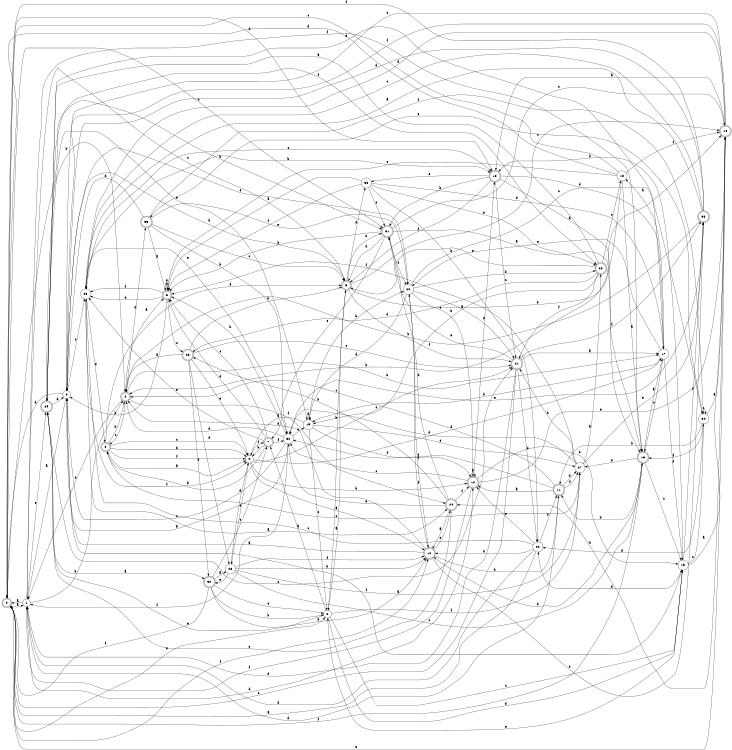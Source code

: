 digraph n30_8 {
__start0 [label="" shape="none"];

rankdir=LR;
size="8,5";

s0 [style="rounded,filled", color="black", fillcolor="white" shape="doublecircle", label="0"];
s1 [style="filled", color="black", fillcolor="white" shape="circle", label="1"];
s2 [style="rounded,filled", color="black", fillcolor="white" shape="doublecircle", label="2"];
s3 [style="rounded,filled", color="black", fillcolor="white" shape="doublecircle", label="3"];
s4 [style="filled", color="black", fillcolor="white" shape="circle", label="4"];
s5 [style="rounded,filled", color="black", fillcolor="white" shape="doublecircle", label="5"];
s6 [style="filled", color="black", fillcolor="white" shape="circle", label="6"];
s7 [style="rounded,filled", color="black", fillcolor="white" shape="doublecircle", label="7"];
s8 [style="rounded,filled", color="black", fillcolor="white" shape="doublecircle", label="8"];
s9 [style="filled", color="black", fillcolor="white" shape="circle", label="9"];
s10 [style="rounded,filled", color="black", fillcolor="white" shape="doublecircle", label="10"];
s11 [style="rounded,filled", color="black", fillcolor="white" shape="doublecircle", label="11"];
s12 [style="rounded,filled", color="black", fillcolor="white" shape="doublecircle", label="12"];
s13 [style="filled", color="black", fillcolor="white" shape="circle", label="13"];
s14 [style="rounded,filled", color="black", fillcolor="white" shape="doublecircle", label="14"];
s15 [style="rounded,filled", color="black", fillcolor="white" shape="doublecircle", label="15"];
s16 [style="rounded,filled", color="black", fillcolor="white" shape="doublecircle", label="16"];
s17 [style="filled", color="black", fillcolor="white" shape="circle", label="17"];
s18 [style="filled", color="black", fillcolor="white" shape="circle", label="18"];
s19 [style="filled", color="black", fillcolor="white" shape="circle", label="19"];
s20 [style="filled", color="black", fillcolor="white" shape="circle", label="20"];
s21 [style="rounded,filled", color="black", fillcolor="white" shape="doublecircle", label="21"];
s22 [style="filled", color="black", fillcolor="white" shape="circle", label="22"];
s23 [style="filled", color="black", fillcolor="white" shape="circle", label="23"];
s24 [style="rounded,filled", color="black", fillcolor="white" shape="doublecircle", label="24"];
s25 [style="rounded,filled", color="black", fillcolor="white" shape="doublecircle", label="25"];
s26 [style="filled", color="black", fillcolor="white" shape="circle", label="26"];
s27 [style="filled", color="black", fillcolor="white" shape="circle", label="27"];
s28 [style="rounded,filled", color="black", fillcolor="white" shape="doublecircle", label="28"];
s29 [style="rounded,filled", color="black", fillcolor="white" shape="doublecircle", label="29"];
s30 [style="rounded,filled", color="black", fillcolor="white" shape="doublecircle", label="30"];
s31 [style="rounded,filled", color="black", fillcolor="white" shape="doublecircle", label="31"];
s32 [style="filled", color="black", fillcolor="white" shape="circle", label="32"];
s33 [style="rounded,filled", color="black", fillcolor="white" shape="doublecircle", label="33"];
s34 [style="filled", color="black", fillcolor="white" shape="circle", label="34"];
s35 [style="rounded,filled", color="black", fillcolor="white" shape="doublecircle", label="35"];
s36 [style="filled", color="black", fillcolor="white" shape="circle", label="36"];
s0 -> s1 [label="a"];
s0 -> s2 [label="b"];
s0 -> s31 [label="c"];
s0 -> s15 [label="d"];
s0 -> s6 [label="e"];
s0 -> s10 [label="f"];
s1 -> s0 [label="a"];
s1 -> s2 [label="b"];
s1 -> s5 [label="c"];
s1 -> s12 [label="d"];
s1 -> s29 [label="e"];
s1 -> s16 [label="f"];
s2 -> s3 [label="a"];
s2 -> s17 [label="b"];
s2 -> s8 [label="c"];
s2 -> s35 [label="d"];
s2 -> s1 [label="e"];
s2 -> s24 [label="f"];
s3 -> s3 [label="a"];
s3 -> s4 [label="b"];
s3 -> s25 [label="c"];
s3 -> s23 [label="d"];
s3 -> s3 [label="e"];
s3 -> s23 [label="f"];
s4 -> s1 [label="a"];
s4 -> s5 [label="b"];
s4 -> s23 [label="c"];
s4 -> s0 [label="d"];
s4 -> s20 [label="e"];
s4 -> s13 [label="f"];
s5 -> s6 [label="a"];
s5 -> s14 [label="b"];
s5 -> s14 [label="c"];
s5 -> s36 [label="d"];
s5 -> s31 [label="e"];
s5 -> s21 [label="f"];
s6 -> s7 [label="a"];
s6 -> s5 [label="b"];
s6 -> s13 [label="c"];
s6 -> s13 [label="d"];
s6 -> s29 [label="e"];
s6 -> s27 [label="f"];
s7 -> s8 [label="a"];
s7 -> s9 [label="b"];
s7 -> s3 [label="c"];
s7 -> s3 [label="d"];
s7 -> s23 [label="e"];
s7 -> s32 [label="f"];
s8 -> s9 [label="a"];
s8 -> s2 [label="b"];
s8 -> s9 [label="c"];
s8 -> s9 [label="d"];
s8 -> s5 [label="e"];
s8 -> s9 [label="f"];
s9 -> s10 [label="a"];
s9 -> s12 [label="b"];
s9 -> s21 [label="c"];
s9 -> s17 [label="d"];
s9 -> s26 [label="e"];
s9 -> s7 [label="f"];
s10 -> s4 [label="a"];
s10 -> s11 [label="b"];
s10 -> s24 [label="c"];
s10 -> s2 [label="d"];
s10 -> s33 [label="e"];
s10 -> s20 [label="f"];
s11 -> s12 [label="a"];
s11 -> s27 [label="b"];
s11 -> s2 [label="c"];
s11 -> s1 [label="d"];
s11 -> s32 [label="e"];
s11 -> s27 [label="f"];
s12 -> s12 [label="a"];
s12 -> s13 [label="b"];
s12 -> s32 [label="c"];
s12 -> s15 [label="d"];
s12 -> s14 [label="e"];
s12 -> s1 [label="f"];
s13 -> s14 [label="a"];
s13 -> s15 [label="b"];
s13 -> s34 [label="c"];
s13 -> s22 [label="d"];
s13 -> s6 [label="e"];
s13 -> s33 [label="f"];
s14 -> s15 [label="a"];
s14 -> s24 [label="b"];
s14 -> s4 [label="c"];
s14 -> s23 [label="d"];
s14 -> s0 [label="e"];
s14 -> s4 [label="f"];
s15 -> s16 [label="a"];
s15 -> s31 [label="b"];
s15 -> s21 [label="c"];
s15 -> s17 [label="d"];
s15 -> s36 [label="e"];
s15 -> s5 [label="f"];
s16 -> s17 [label="a"];
s16 -> s11 [label="b"];
s16 -> s13 [label="c"];
s16 -> s10 [label="d"];
s16 -> s27 [label="e"];
s16 -> s0 [label="f"];
s17 -> s18 [label="a"];
s17 -> s19 [label="b"];
s17 -> s16 [label="c"];
s17 -> s29 [label="d"];
s17 -> s20 [label="e"];
s17 -> s13 [label="f"];
s18 -> s16 [label="a"];
s18 -> s2 [label="b"];
s18 -> s0 [label="c"];
s18 -> s0 [label="d"];
s18 -> s3 [label="e"];
s18 -> s14 [label="f"];
s19 -> s9 [label="a"];
s19 -> s20 [label="b"];
s19 -> s6 [label="c"];
s19 -> s19 [label="d"];
s19 -> s27 [label="e"];
s19 -> s12 [label="f"];
s20 -> s21 [label="a"];
s20 -> s28 [label="b"];
s20 -> s34 [label="c"];
s20 -> s19 [label="d"];
s20 -> s12 [label="e"];
s20 -> s10 [label="f"];
s21 -> s17 [label="a"];
s21 -> s22 [label="b"];
s21 -> s0 [label="c"];
s21 -> s1 [label="d"];
s21 -> s31 [label="e"];
s21 -> s33 [label="f"];
s22 -> s0 [label="a"];
s22 -> s10 [label="b"];
s22 -> s23 [label="c"];
s22 -> s1 [label="d"];
s22 -> s12 [label="e"];
s22 -> s11 [label="f"];
s23 -> s24 [label="a"];
s23 -> s15 [label="b"];
s23 -> s15 [label="c"];
s23 -> s8 [label="d"];
s23 -> s32 [label="e"];
s23 -> s9 [label="f"];
s24 -> s10 [label="a"];
s24 -> s25 [label="b"];
s24 -> s29 [label="c"];
s24 -> s31 [label="d"];
s24 -> s32 [label="e"];
s24 -> s12 [label="f"];
s25 -> s2 [label="a"];
s25 -> s5 [label="b"];
s25 -> s21 [label="c"];
s25 -> s26 [label="d"];
s25 -> s9 [label="e"];
s25 -> s30 [label="f"];
s26 -> s27 [label="a"];
s26 -> s10 [label="b"];
s26 -> s16 [label="c"];
s26 -> s9 [label="d"];
s26 -> s30 [label="e"];
s26 -> s10 [label="f"];
s27 -> s28 [label="a"];
s27 -> s21 [label="b"];
s27 -> s8 [label="c"];
s27 -> s32 [label="d"];
s27 -> s33 [label="e"];
s27 -> s3 [label="f"];
s28 -> s29 [label="a"];
s28 -> s19 [label="b"];
s28 -> s18 [label="c"];
s28 -> s25 [label="d"];
s28 -> s5 [label="e"];
s28 -> s21 [label="f"];
s29 -> s30 [label="a"];
s29 -> s31 [label="b"];
s29 -> s21 [label="c"];
s29 -> s4 [label="d"];
s29 -> s19 [label="e"];
s29 -> s28 [label="f"];
s30 -> s26 [label="a"];
s30 -> s6 [label="b"];
s30 -> s7 [label="c"];
s30 -> s10 [label="d"];
s30 -> s6 [label="e"];
s30 -> s0 [label="f"];
s31 -> s16 [label="a"];
s31 -> s3 [label="b"];
s31 -> s14 [label="c"];
s31 -> s5 [label="d"];
s31 -> s7 [label="e"];
s31 -> s20 [label="f"];
s32 -> s4 [label="a"];
s32 -> s3 [label="b"];
s32 -> s4 [label="c"];
s32 -> s2 [label="d"];
s32 -> s19 [label="e"];
s32 -> s1 [label="f"];
s33 -> s23 [label="a"];
s33 -> s2 [label="b"];
s33 -> s23 [label="c"];
s33 -> s4 [label="d"];
s33 -> s32 [label="e"];
s33 -> s0 [label="f"];
s34 -> s14 [label="a"];
s34 -> s11 [label="b"];
s34 -> s34 [label="c"];
s34 -> s22 [label="d"];
s34 -> s35 [label="e"];
s34 -> s16 [label="f"];
s35 -> s3 [label="a"];
s35 -> s32 [label="b"];
s35 -> s5 [label="c"];
s35 -> s4 [label="d"];
s35 -> s20 [label="e"];
s35 -> s34 [label="f"];
s36 -> s3 [label="a"];
s36 -> s22 [label="b"];
s36 -> s31 [label="c"];
s36 -> s17 [label="d"];
s36 -> s28 [label="e"];
s36 -> s3 [label="f"];

}